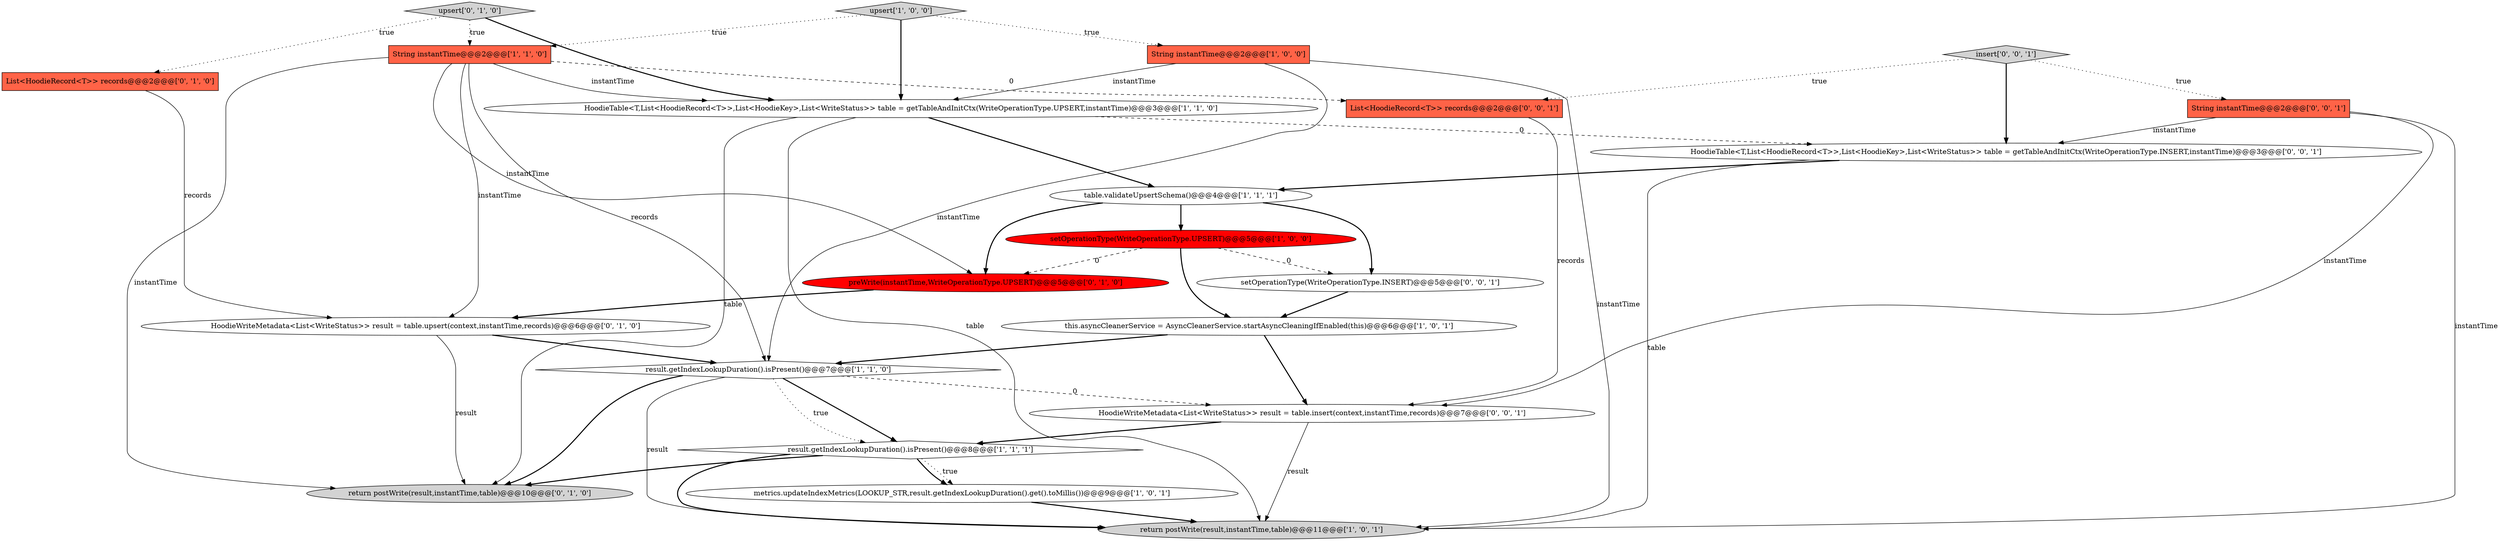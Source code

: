 digraph {
6 [style = filled, label = "return postWrite(result,instantTime,table)@@@11@@@['1', '0', '1']", fillcolor = lightgray, shape = ellipse image = "AAA0AAABBB1BBB"];
4 [style = filled, label = "result.getIndexLookupDuration().isPresent()@@@7@@@['1', '1', '0']", fillcolor = white, shape = diamond image = "AAA0AAABBB1BBB"];
9 [style = filled, label = "HoodieTable<T,List<HoodieRecord<T>>,List<HoodieKey>,List<WriteStatus>> table = getTableAndInitCtx(WriteOperationType.UPSERT,instantTime)@@@3@@@['1', '1', '0']", fillcolor = white, shape = ellipse image = "AAA0AAABBB1BBB"];
12 [style = filled, label = "upsert['0', '1', '0']", fillcolor = lightgray, shape = diamond image = "AAA0AAABBB2BBB"];
19 [style = filled, label = "setOperationType(WriteOperationType.INSERT)@@@5@@@['0', '0', '1']", fillcolor = white, shape = ellipse image = "AAA0AAABBB3BBB"];
15 [style = filled, label = "HoodieWriteMetadata<List<WriteStatus>> result = table.upsert(context,instantTime,records)@@@6@@@['0', '1', '0']", fillcolor = white, shape = ellipse image = "AAA0AAABBB2BBB"];
21 [style = filled, label = "List<HoodieRecord<T>> records@@@2@@@['0', '0', '1']", fillcolor = tomato, shape = box image = "AAA0AAABBB3BBB"];
0 [style = filled, label = "this.asyncCleanerService = AsyncCleanerService.startAsyncCleaningIfEnabled(this)@@@6@@@['1', '0', '1']", fillcolor = white, shape = ellipse image = "AAA0AAABBB1BBB"];
13 [style = filled, label = "List<HoodieRecord<T>> records@@@2@@@['0', '1', '0']", fillcolor = tomato, shape = box image = "AAA0AAABBB2BBB"];
11 [style = filled, label = "return postWrite(result,instantTime,table)@@@10@@@['0', '1', '0']", fillcolor = lightgray, shape = ellipse image = "AAA0AAABBB2BBB"];
18 [style = filled, label = "HoodieTable<T,List<HoodieRecord<T>>,List<HoodieKey>,List<WriteStatus>> table = getTableAndInitCtx(WriteOperationType.INSERT,instantTime)@@@3@@@['0', '0', '1']", fillcolor = white, shape = ellipse image = "AAA0AAABBB3BBB"];
2 [style = filled, label = "String instantTime@@@2@@@['1', '0', '0']", fillcolor = tomato, shape = box image = "AAA0AAABBB1BBB"];
10 [style = filled, label = "result.getIndexLookupDuration().isPresent()@@@8@@@['1', '1', '1']", fillcolor = white, shape = diamond image = "AAA0AAABBB1BBB"];
14 [style = filled, label = "preWrite(instantTime,WriteOperationType.UPSERT)@@@5@@@['0', '1', '0']", fillcolor = red, shape = ellipse image = "AAA1AAABBB2BBB"];
20 [style = filled, label = "insert['0', '0', '1']", fillcolor = lightgray, shape = diamond image = "AAA0AAABBB3BBB"];
1 [style = filled, label = "upsert['1', '0', '0']", fillcolor = lightgray, shape = diamond image = "AAA0AAABBB1BBB"];
7 [style = filled, label = "metrics.updateIndexMetrics(LOOKUP_STR,result.getIndexLookupDuration().get().toMillis())@@@9@@@['1', '0', '1']", fillcolor = white, shape = ellipse image = "AAA0AAABBB1BBB"];
5 [style = filled, label = "String instantTime@@@2@@@['1', '1', '0']", fillcolor = tomato, shape = box image = "AAA0AAABBB1BBB"];
17 [style = filled, label = "HoodieWriteMetadata<List<WriteStatus>> result = table.insert(context,instantTime,records)@@@7@@@['0', '0', '1']", fillcolor = white, shape = ellipse image = "AAA0AAABBB3BBB"];
8 [style = filled, label = "table.validateUpsertSchema()@@@4@@@['1', '1', '1']", fillcolor = white, shape = ellipse image = "AAA0AAABBB1BBB"];
16 [style = filled, label = "String instantTime@@@2@@@['0', '0', '1']", fillcolor = tomato, shape = box image = "AAA0AAABBB3BBB"];
3 [style = filled, label = "setOperationType(WriteOperationType.UPSERT)@@@5@@@['1', '0', '0']", fillcolor = red, shape = ellipse image = "AAA1AAABBB1BBB"];
4->10 [style = bold, label=""];
17->10 [style = bold, label=""];
5->11 [style = solid, label="instantTime"];
16->6 [style = solid, label="instantTime"];
18->6 [style = solid, label="table"];
5->14 [style = solid, label="instantTime"];
4->17 [style = dashed, label="0"];
21->17 [style = solid, label="records"];
4->10 [style = dotted, label="true"];
9->6 [style = solid, label="table"];
8->19 [style = bold, label=""];
0->17 [style = bold, label=""];
9->18 [style = dashed, label="0"];
5->4 [style = solid, label="records"];
13->15 [style = solid, label="records"];
8->3 [style = bold, label=""];
8->14 [style = bold, label=""];
2->6 [style = solid, label="instantTime"];
20->21 [style = dotted, label="true"];
15->11 [style = solid, label="result"];
9->8 [style = bold, label=""];
12->9 [style = bold, label=""];
10->7 [style = bold, label=""];
10->6 [style = bold, label=""];
17->6 [style = solid, label="result"];
3->0 [style = bold, label=""];
1->9 [style = bold, label=""];
19->0 [style = bold, label=""];
3->19 [style = dashed, label="0"];
20->18 [style = bold, label=""];
12->13 [style = dotted, label="true"];
5->9 [style = solid, label="instantTime"];
0->4 [style = bold, label=""];
12->5 [style = dotted, label="true"];
2->9 [style = solid, label="instantTime"];
2->4 [style = solid, label="instantTime"];
7->6 [style = bold, label=""];
15->4 [style = bold, label=""];
5->15 [style = solid, label="instantTime"];
9->11 [style = solid, label="table"];
5->21 [style = dashed, label="0"];
4->6 [style = solid, label="result"];
16->18 [style = solid, label="instantTime"];
14->15 [style = bold, label=""];
18->8 [style = bold, label=""];
16->17 [style = solid, label="instantTime"];
3->14 [style = dashed, label="0"];
1->2 [style = dotted, label="true"];
4->11 [style = bold, label=""];
1->5 [style = dotted, label="true"];
10->7 [style = dotted, label="true"];
20->16 [style = dotted, label="true"];
10->11 [style = bold, label=""];
}
